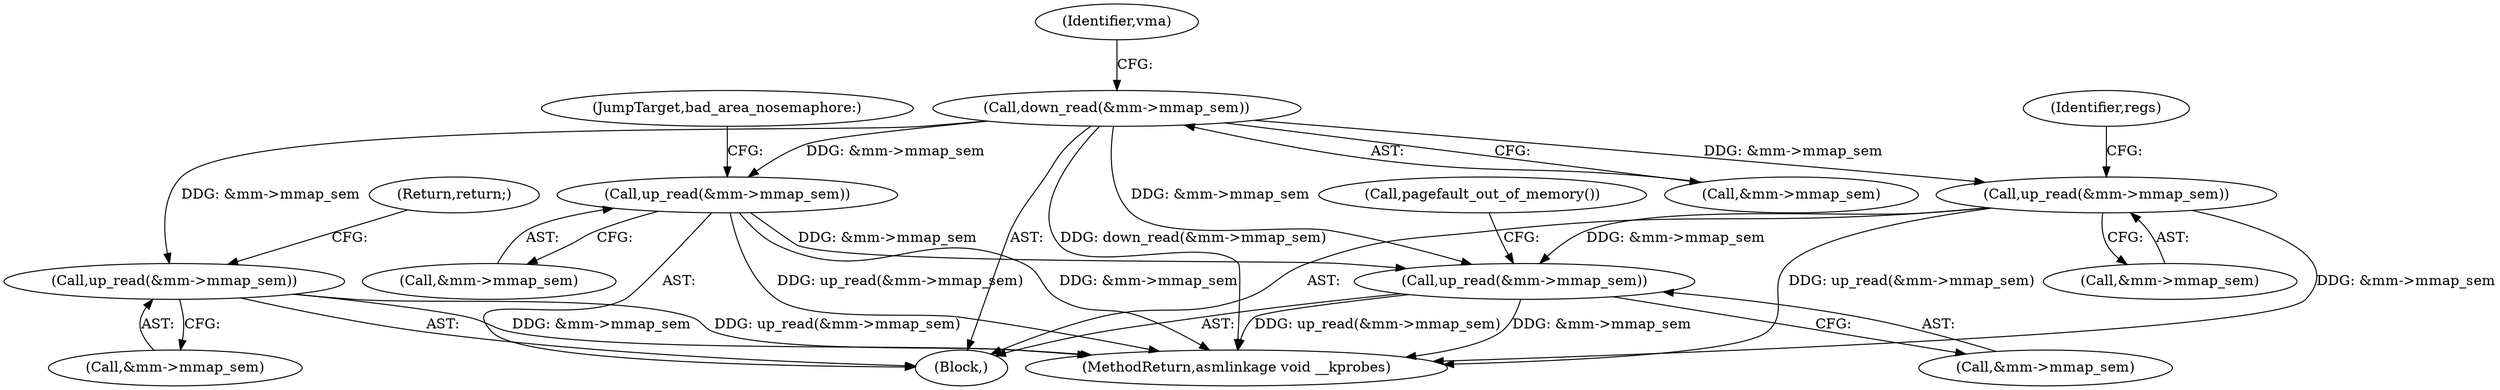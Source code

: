 digraph "0_linux_a8b0ca17b80e92faab46ee7179ba9e99ccb61233_14@API" {
"1000207" [label="(Call,down_read(&mm->mmap_sem))"];
"1000391" [label="(Call,up_read(&mm->mmap_sem))"];
"1000398" [label="(Call,up_read(&mm->mmap_sem))"];
"1000489" [label="(Call,up_read(&mm->mmap_sem))"];
"1000497" [label="(Call,up_read(&mm->mmap_sem))"];
"1000396" [label="(Return,return;)"];
"1000392" [label="(Call,&mm->mmap_sem)"];
"1000399" [label="(Call,&mm->mmap_sem)"];
"1000391" [label="(Call,up_read(&mm->mmap_sem))"];
"1000497" [label="(Call,up_read(&mm->mmap_sem))"];
"1000494" [label="(Call,pagefault_out_of_memory())"];
"1000403" [label="(JumpTarget,bad_area_nosemaphore:)"];
"1000498" [label="(Call,&mm->mmap_sem)"];
"1000656" [label="(MethodReturn,asmlinkage void __kprobes)"];
"1000505" [label="(Identifier,regs)"];
"1000207" [label="(Call,down_read(&mm->mmap_sem))"];
"1000208" [label="(Call,&mm->mmap_sem)"];
"1000398" [label="(Call,up_read(&mm->mmap_sem))"];
"1000489" [label="(Call,up_read(&mm->mmap_sem))"];
"1000490" [label="(Call,&mm->mmap_sem)"];
"1000213" [label="(Identifier,vma)"];
"1000118" [label="(Block,)"];
"1000207" -> "1000118"  [label="AST: "];
"1000207" -> "1000208"  [label="CFG: "];
"1000208" -> "1000207"  [label="AST: "];
"1000213" -> "1000207"  [label="CFG: "];
"1000207" -> "1000656"  [label="DDG: down_read(&mm->mmap_sem)"];
"1000207" -> "1000391"  [label="DDG: &mm->mmap_sem"];
"1000207" -> "1000398"  [label="DDG: &mm->mmap_sem"];
"1000207" -> "1000489"  [label="DDG: &mm->mmap_sem"];
"1000207" -> "1000497"  [label="DDG: &mm->mmap_sem"];
"1000391" -> "1000118"  [label="AST: "];
"1000391" -> "1000392"  [label="CFG: "];
"1000392" -> "1000391"  [label="AST: "];
"1000396" -> "1000391"  [label="CFG: "];
"1000391" -> "1000656"  [label="DDG: &mm->mmap_sem"];
"1000391" -> "1000656"  [label="DDG: up_read(&mm->mmap_sem)"];
"1000398" -> "1000118"  [label="AST: "];
"1000398" -> "1000399"  [label="CFG: "];
"1000399" -> "1000398"  [label="AST: "];
"1000403" -> "1000398"  [label="CFG: "];
"1000398" -> "1000656"  [label="DDG: up_read(&mm->mmap_sem)"];
"1000398" -> "1000656"  [label="DDG: &mm->mmap_sem"];
"1000398" -> "1000489"  [label="DDG: &mm->mmap_sem"];
"1000489" -> "1000118"  [label="AST: "];
"1000489" -> "1000490"  [label="CFG: "];
"1000490" -> "1000489"  [label="AST: "];
"1000494" -> "1000489"  [label="CFG: "];
"1000489" -> "1000656"  [label="DDG: up_read(&mm->mmap_sem)"];
"1000489" -> "1000656"  [label="DDG: &mm->mmap_sem"];
"1000497" -> "1000489"  [label="DDG: &mm->mmap_sem"];
"1000497" -> "1000118"  [label="AST: "];
"1000497" -> "1000498"  [label="CFG: "];
"1000498" -> "1000497"  [label="AST: "];
"1000505" -> "1000497"  [label="CFG: "];
"1000497" -> "1000656"  [label="DDG: &mm->mmap_sem"];
"1000497" -> "1000656"  [label="DDG: up_read(&mm->mmap_sem)"];
}
